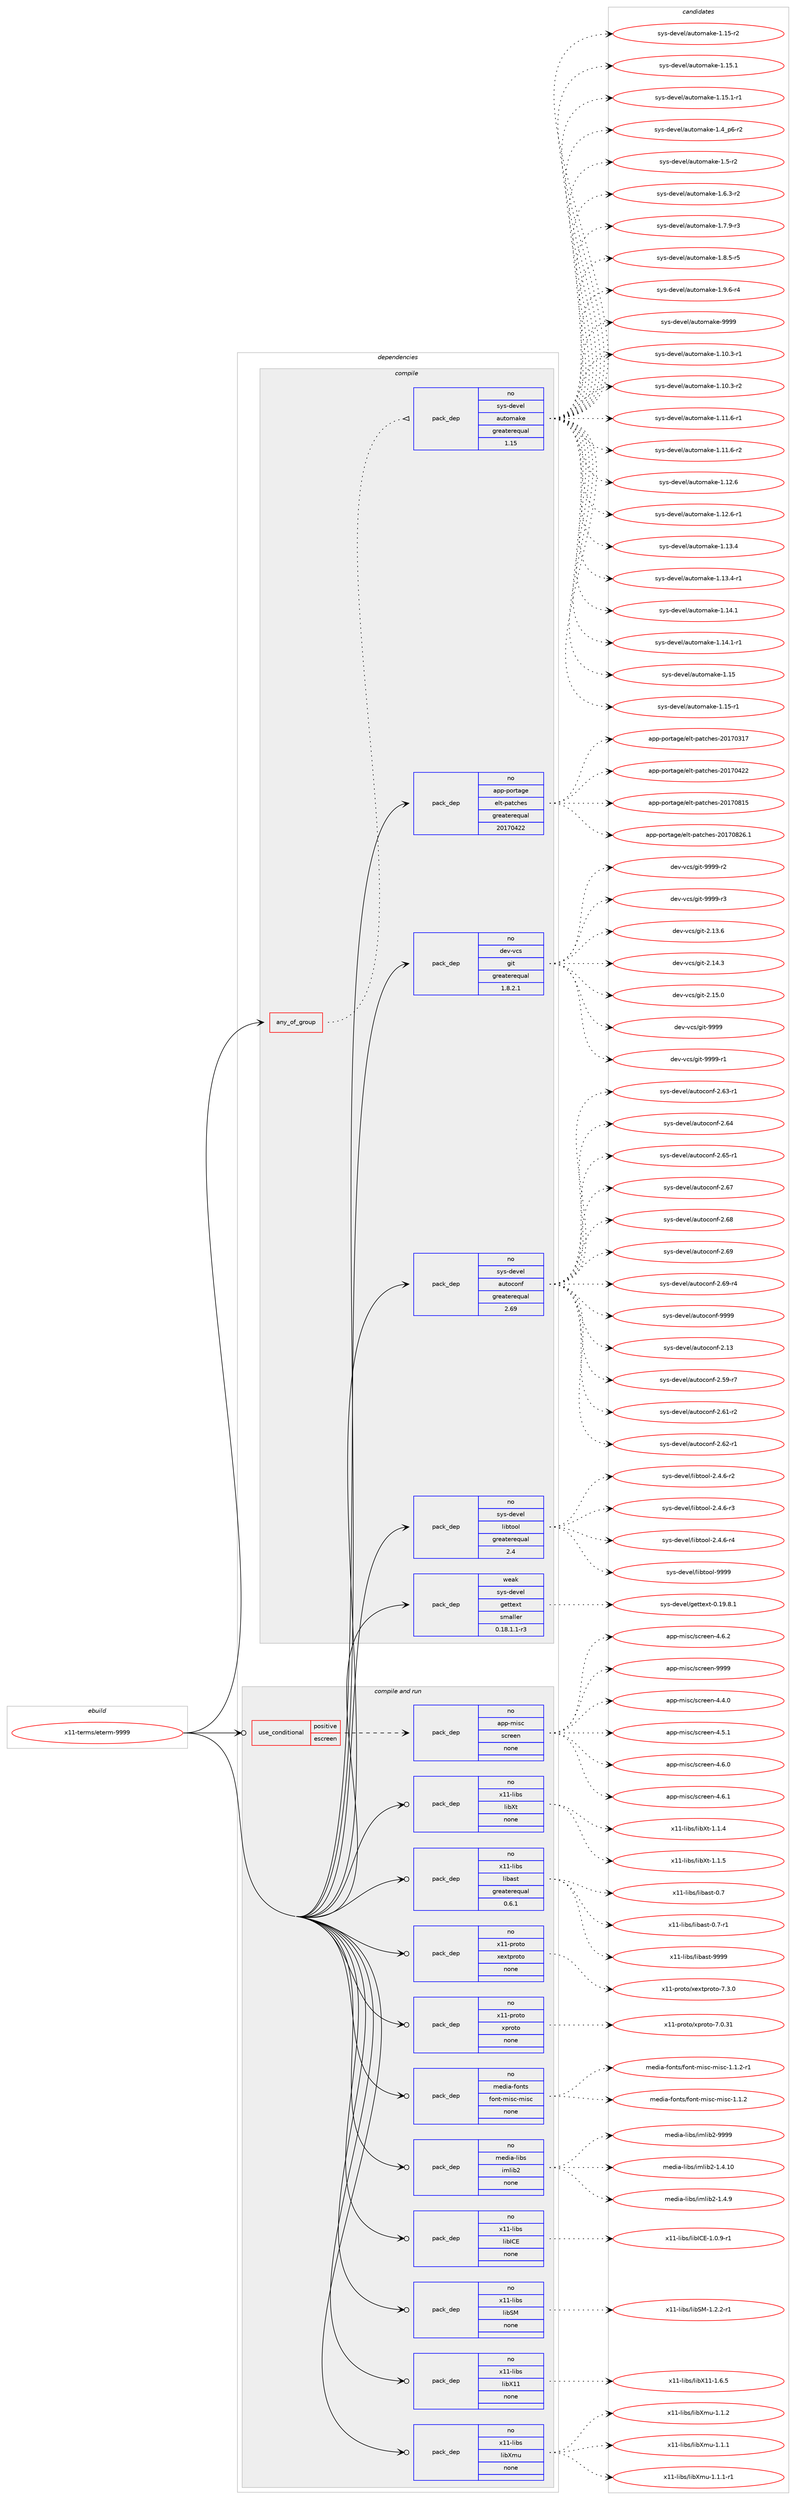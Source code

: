 digraph prolog {

# *************
# Graph options
# *************

newrank=true;
concentrate=true;
compound=true;
graph [rankdir=LR,fontname=Helvetica,fontsize=10,ranksep=1.5];#, ranksep=2.5, nodesep=0.2];
edge  [arrowhead=vee];
node  [fontname=Helvetica,fontsize=10];

# **********
# The ebuild
# **********

subgraph cluster_leftcol {
color=gray;
rank=same;
label=<<i>ebuild</i>>;
id [label="x11-terms/eterm-9999", color=red, width=4, href="../x11-terms/eterm-9999.svg"];
}

# ****************
# The dependencies
# ****************

subgraph cluster_midcol {
color=gray;
label=<<i>dependencies</i>>;
subgraph cluster_compile {
fillcolor="#eeeeee";
style=filled;
label=<<i>compile</i>>;
subgraph any9655 {
dependency528708 [label=<<TABLE BORDER="0" CELLBORDER="1" CELLSPACING="0" CELLPADDING="4"><TR><TD CELLPADDING="10">any_of_group</TD></TR></TABLE>>, shape=none, color=red];subgraph pack394995 {
dependency528709 [label=<<TABLE BORDER="0" CELLBORDER="1" CELLSPACING="0" CELLPADDING="4" WIDTH="220"><TR><TD ROWSPAN="6" CELLPADDING="30">pack_dep</TD></TR><TR><TD WIDTH="110">no</TD></TR><TR><TD>sys-devel</TD></TR><TR><TD>automake</TD></TR><TR><TD>greaterequal</TD></TR><TR><TD>1.15</TD></TR></TABLE>>, shape=none, color=blue];
}
dependency528708:e -> dependency528709:w [weight=20,style="dotted",arrowhead="oinv"];
}
id:e -> dependency528708:w [weight=20,style="solid",arrowhead="vee"];
subgraph pack394996 {
dependency528710 [label=<<TABLE BORDER="0" CELLBORDER="1" CELLSPACING="0" CELLPADDING="4" WIDTH="220"><TR><TD ROWSPAN="6" CELLPADDING="30">pack_dep</TD></TR><TR><TD WIDTH="110">no</TD></TR><TR><TD>app-portage</TD></TR><TR><TD>elt-patches</TD></TR><TR><TD>greaterequal</TD></TR><TR><TD>20170422</TD></TR></TABLE>>, shape=none, color=blue];
}
id:e -> dependency528710:w [weight=20,style="solid",arrowhead="vee"];
subgraph pack394997 {
dependency528711 [label=<<TABLE BORDER="0" CELLBORDER="1" CELLSPACING="0" CELLPADDING="4" WIDTH="220"><TR><TD ROWSPAN="6" CELLPADDING="30">pack_dep</TD></TR><TR><TD WIDTH="110">no</TD></TR><TR><TD>dev-vcs</TD></TR><TR><TD>git</TD></TR><TR><TD>greaterequal</TD></TR><TR><TD>1.8.2.1</TD></TR></TABLE>>, shape=none, color=blue];
}
id:e -> dependency528711:w [weight=20,style="solid",arrowhead="vee"];
subgraph pack394998 {
dependency528712 [label=<<TABLE BORDER="0" CELLBORDER="1" CELLSPACING="0" CELLPADDING="4" WIDTH="220"><TR><TD ROWSPAN="6" CELLPADDING="30">pack_dep</TD></TR><TR><TD WIDTH="110">no</TD></TR><TR><TD>sys-devel</TD></TR><TR><TD>autoconf</TD></TR><TR><TD>greaterequal</TD></TR><TR><TD>2.69</TD></TR></TABLE>>, shape=none, color=blue];
}
id:e -> dependency528712:w [weight=20,style="solid",arrowhead="vee"];
subgraph pack394999 {
dependency528713 [label=<<TABLE BORDER="0" CELLBORDER="1" CELLSPACING="0" CELLPADDING="4" WIDTH="220"><TR><TD ROWSPAN="6" CELLPADDING="30">pack_dep</TD></TR><TR><TD WIDTH="110">no</TD></TR><TR><TD>sys-devel</TD></TR><TR><TD>libtool</TD></TR><TR><TD>greaterequal</TD></TR><TR><TD>2.4</TD></TR></TABLE>>, shape=none, color=blue];
}
id:e -> dependency528713:w [weight=20,style="solid",arrowhead="vee"];
subgraph pack395000 {
dependency528714 [label=<<TABLE BORDER="0" CELLBORDER="1" CELLSPACING="0" CELLPADDING="4" WIDTH="220"><TR><TD ROWSPAN="6" CELLPADDING="30">pack_dep</TD></TR><TR><TD WIDTH="110">weak</TD></TR><TR><TD>sys-devel</TD></TR><TR><TD>gettext</TD></TR><TR><TD>smaller</TD></TR><TR><TD>0.18.1.1-r3</TD></TR></TABLE>>, shape=none, color=blue];
}
id:e -> dependency528714:w [weight=20,style="solid",arrowhead="vee"];
}
subgraph cluster_compileandrun {
fillcolor="#eeeeee";
style=filled;
label=<<i>compile and run</i>>;
subgraph cond123709 {
dependency528715 [label=<<TABLE BORDER="0" CELLBORDER="1" CELLSPACING="0" CELLPADDING="4"><TR><TD ROWSPAN="3" CELLPADDING="10">use_conditional</TD></TR><TR><TD>positive</TD></TR><TR><TD>escreen</TD></TR></TABLE>>, shape=none, color=red];
subgraph pack395001 {
dependency528716 [label=<<TABLE BORDER="0" CELLBORDER="1" CELLSPACING="0" CELLPADDING="4" WIDTH="220"><TR><TD ROWSPAN="6" CELLPADDING="30">pack_dep</TD></TR><TR><TD WIDTH="110">no</TD></TR><TR><TD>app-misc</TD></TR><TR><TD>screen</TD></TR><TR><TD>none</TD></TR><TR><TD></TD></TR></TABLE>>, shape=none, color=blue];
}
dependency528715:e -> dependency528716:w [weight=20,style="dashed",arrowhead="vee"];
}
id:e -> dependency528715:w [weight=20,style="solid",arrowhead="odotvee"];
subgraph pack395002 {
dependency528717 [label=<<TABLE BORDER="0" CELLBORDER="1" CELLSPACING="0" CELLPADDING="4" WIDTH="220"><TR><TD ROWSPAN="6" CELLPADDING="30">pack_dep</TD></TR><TR><TD WIDTH="110">no</TD></TR><TR><TD>media-fonts</TD></TR><TR><TD>font-misc-misc</TD></TR><TR><TD>none</TD></TR><TR><TD></TD></TR></TABLE>>, shape=none, color=blue];
}
id:e -> dependency528717:w [weight=20,style="solid",arrowhead="odotvee"];
subgraph pack395003 {
dependency528718 [label=<<TABLE BORDER="0" CELLBORDER="1" CELLSPACING="0" CELLPADDING="4" WIDTH="220"><TR><TD ROWSPAN="6" CELLPADDING="30">pack_dep</TD></TR><TR><TD WIDTH="110">no</TD></TR><TR><TD>media-libs</TD></TR><TR><TD>imlib2</TD></TR><TR><TD>none</TD></TR><TR><TD></TD></TR></TABLE>>, shape=none, color=blue];
}
id:e -> dependency528718:w [weight=20,style="solid",arrowhead="odotvee"];
subgraph pack395004 {
dependency528719 [label=<<TABLE BORDER="0" CELLBORDER="1" CELLSPACING="0" CELLPADDING="4" WIDTH="220"><TR><TD ROWSPAN="6" CELLPADDING="30">pack_dep</TD></TR><TR><TD WIDTH="110">no</TD></TR><TR><TD>x11-libs</TD></TR><TR><TD>libICE</TD></TR><TR><TD>none</TD></TR><TR><TD></TD></TR></TABLE>>, shape=none, color=blue];
}
id:e -> dependency528719:w [weight=20,style="solid",arrowhead="odotvee"];
subgraph pack395005 {
dependency528720 [label=<<TABLE BORDER="0" CELLBORDER="1" CELLSPACING="0" CELLPADDING="4" WIDTH="220"><TR><TD ROWSPAN="6" CELLPADDING="30">pack_dep</TD></TR><TR><TD WIDTH="110">no</TD></TR><TR><TD>x11-libs</TD></TR><TR><TD>libSM</TD></TR><TR><TD>none</TD></TR><TR><TD></TD></TR></TABLE>>, shape=none, color=blue];
}
id:e -> dependency528720:w [weight=20,style="solid",arrowhead="odotvee"];
subgraph pack395006 {
dependency528721 [label=<<TABLE BORDER="0" CELLBORDER="1" CELLSPACING="0" CELLPADDING="4" WIDTH="220"><TR><TD ROWSPAN="6" CELLPADDING="30">pack_dep</TD></TR><TR><TD WIDTH="110">no</TD></TR><TR><TD>x11-libs</TD></TR><TR><TD>libX11</TD></TR><TR><TD>none</TD></TR><TR><TD></TD></TR></TABLE>>, shape=none, color=blue];
}
id:e -> dependency528721:w [weight=20,style="solid",arrowhead="odotvee"];
subgraph pack395007 {
dependency528722 [label=<<TABLE BORDER="0" CELLBORDER="1" CELLSPACING="0" CELLPADDING="4" WIDTH="220"><TR><TD ROWSPAN="6" CELLPADDING="30">pack_dep</TD></TR><TR><TD WIDTH="110">no</TD></TR><TR><TD>x11-libs</TD></TR><TR><TD>libXmu</TD></TR><TR><TD>none</TD></TR><TR><TD></TD></TR></TABLE>>, shape=none, color=blue];
}
id:e -> dependency528722:w [weight=20,style="solid",arrowhead="odotvee"];
subgraph pack395008 {
dependency528723 [label=<<TABLE BORDER="0" CELLBORDER="1" CELLSPACING="0" CELLPADDING="4" WIDTH="220"><TR><TD ROWSPAN="6" CELLPADDING="30">pack_dep</TD></TR><TR><TD WIDTH="110">no</TD></TR><TR><TD>x11-libs</TD></TR><TR><TD>libXt</TD></TR><TR><TD>none</TD></TR><TR><TD></TD></TR></TABLE>>, shape=none, color=blue];
}
id:e -> dependency528723:w [weight=20,style="solid",arrowhead="odotvee"];
subgraph pack395009 {
dependency528724 [label=<<TABLE BORDER="0" CELLBORDER="1" CELLSPACING="0" CELLPADDING="4" WIDTH="220"><TR><TD ROWSPAN="6" CELLPADDING="30">pack_dep</TD></TR><TR><TD WIDTH="110">no</TD></TR><TR><TD>x11-libs</TD></TR><TR><TD>libast</TD></TR><TR><TD>greaterequal</TD></TR><TR><TD>0.6.1</TD></TR></TABLE>>, shape=none, color=blue];
}
id:e -> dependency528724:w [weight=20,style="solid",arrowhead="odotvee"];
subgraph pack395010 {
dependency528725 [label=<<TABLE BORDER="0" CELLBORDER="1" CELLSPACING="0" CELLPADDING="4" WIDTH="220"><TR><TD ROWSPAN="6" CELLPADDING="30">pack_dep</TD></TR><TR><TD WIDTH="110">no</TD></TR><TR><TD>x11-proto</TD></TR><TR><TD>xextproto</TD></TR><TR><TD>none</TD></TR><TR><TD></TD></TR></TABLE>>, shape=none, color=blue];
}
id:e -> dependency528725:w [weight=20,style="solid",arrowhead="odotvee"];
subgraph pack395011 {
dependency528726 [label=<<TABLE BORDER="0" CELLBORDER="1" CELLSPACING="0" CELLPADDING="4" WIDTH="220"><TR><TD ROWSPAN="6" CELLPADDING="30">pack_dep</TD></TR><TR><TD WIDTH="110">no</TD></TR><TR><TD>x11-proto</TD></TR><TR><TD>xproto</TD></TR><TR><TD>none</TD></TR><TR><TD></TD></TR></TABLE>>, shape=none, color=blue];
}
id:e -> dependency528726:w [weight=20,style="solid",arrowhead="odotvee"];
}
subgraph cluster_run {
fillcolor="#eeeeee";
style=filled;
label=<<i>run</i>>;
}
}

# **************
# The candidates
# **************

subgraph cluster_choices {
rank=same;
color=gray;
label=<<i>candidates</i>>;

subgraph choice394995 {
color=black;
nodesep=1;
choice11512111545100101118101108479711711611110997107101454946494846514511449 [label="sys-devel/automake-1.10.3-r1", color=red, width=4,href="../sys-devel/automake-1.10.3-r1.svg"];
choice11512111545100101118101108479711711611110997107101454946494846514511450 [label="sys-devel/automake-1.10.3-r2", color=red, width=4,href="../sys-devel/automake-1.10.3-r2.svg"];
choice11512111545100101118101108479711711611110997107101454946494946544511449 [label="sys-devel/automake-1.11.6-r1", color=red, width=4,href="../sys-devel/automake-1.11.6-r1.svg"];
choice11512111545100101118101108479711711611110997107101454946494946544511450 [label="sys-devel/automake-1.11.6-r2", color=red, width=4,href="../sys-devel/automake-1.11.6-r2.svg"];
choice1151211154510010111810110847971171161111099710710145494649504654 [label="sys-devel/automake-1.12.6", color=red, width=4,href="../sys-devel/automake-1.12.6.svg"];
choice11512111545100101118101108479711711611110997107101454946495046544511449 [label="sys-devel/automake-1.12.6-r1", color=red, width=4,href="../sys-devel/automake-1.12.6-r1.svg"];
choice1151211154510010111810110847971171161111099710710145494649514652 [label="sys-devel/automake-1.13.4", color=red, width=4,href="../sys-devel/automake-1.13.4.svg"];
choice11512111545100101118101108479711711611110997107101454946495146524511449 [label="sys-devel/automake-1.13.4-r1", color=red, width=4,href="../sys-devel/automake-1.13.4-r1.svg"];
choice1151211154510010111810110847971171161111099710710145494649524649 [label="sys-devel/automake-1.14.1", color=red, width=4,href="../sys-devel/automake-1.14.1.svg"];
choice11512111545100101118101108479711711611110997107101454946495246494511449 [label="sys-devel/automake-1.14.1-r1", color=red, width=4,href="../sys-devel/automake-1.14.1-r1.svg"];
choice115121115451001011181011084797117116111109971071014549464953 [label="sys-devel/automake-1.15", color=red, width=4,href="../sys-devel/automake-1.15.svg"];
choice1151211154510010111810110847971171161111099710710145494649534511449 [label="sys-devel/automake-1.15-r1", color=red, width=4,href="../sys-devel/automake-1.15-r1.svg"];
choice1151211154510010111810110847971171161111099710710145494649534511450 [label="sys-devel/automake-1.15-r2", color=red, width=4,href="../sys-devel/automake-1.15-r2.svg"];
choice1151211154510010111810110847971171161111099710710145494649534649 [label="sys-devel/automake-1.15.1", color=red, width=4,href="../sys-devel/automake-1.15.1.svg"];
choice11512111545100101118101108479711711611110997107101454946495346494511449 [label="sys-devel/automake-1.15.1-r1", color=red, width=4,href="../sys-devel/automake-1.15.1-r1.svg"];
choice115121115451001011181011084797117116111109971071014549465295112544511450 [label="sys-devel/automake-1.4_p6-r2", color=red, width=4,href="../sys-devel/automake-1.4_p6-r2.svg"];
choice11512111545100101118101108479711711611110997107101454946534511450 [label="sys-devel/automake-1.5-r2", color=red, width=4,href="../sys-devel/automake-1.5-r2.svg"];
choice115121115451001011181011084797117116111109971071014549465446514511450 [label="sys-devel/automake-1.6.3-r2", color=red, width=4,href="../sys-devel/automake-1.6.3-r2.svg"];
choice115121115451001011181011084797117116111109971071014549465546574511451 [label="sys-devel/automake-1.7.9-r3", color=red, width=4,href="../sys-devel/automake-1.7.9-r3.svg"];
choice115121115451001011181011084797117116111109971071014549465646534511453 [label="sys-devel/automake-1.8.5-r5", color=red, width=4,href="../sys-devel/automake-1.8.5-r5.svg"];
choice115121115451001011181011084797117116111109971071014549465746544511452 [label="sys-devel/automake-1.9.6-r4", color=red, width=4,href="../sys-devel/automake-1.9.6-r4.svg"];
choice115121115451001011181011084797117116111109971071014557575757 [label="sys-devel/automake-9999", color=red, width=4,href="../sys-devel/automake-9999.svg"];
dependency528709:e -> choice11512111545100101118101108479711711611110997107101454946494846514511449:w [style=dotted,weight="100"];
dependency528709:e -> choice11512111545100101118101108479711711611110997107101454946494846514511450:w [style=dotted,weight="100"];
dependency528709:e -> choice11512111545100101118101108479711711611110997107101454946494946544511449:w [style=dotted,weight="100"];
dependency528709:e -> choice11512111545100101118101108479711711611110997107101454946494946544511450:w [style=dotted,weight="100"];
dependency528709:e -> choice1151211154510010111810110847971171161111099710710145494649504654:w [style=dotted,weight="100"];
dependency528709:e -> choice11512111545100101118101108479711711611110997107101454946495046544511449:w [style=dotted,weight="100"];
dependency528709:e -> choice1151211154510010111810110847971171161111099710710145494649514652:w [style=dotted,weight="100"];
dependency528709:e -> choice11512111545100101118101108479711711611110997107101454946495146524511449:w [style=dotted,weight="100"];
dependency528709:e -> choice1151211154510010111810110847971171161111099710710145494649524649:w [style=dotted,weight="100"];
dependency528709:e -> choice11512111545100101118101108479711711611110997107101454946495246494511449:w [style=dotted,weight="100"];
dependency528709:e -> choice115121115451001011181011084797117116111109971071014549464953:w [style=dotted,weight="100"];
dependency528709:e -> choice1151211154510010111810110847971171161111099710710145494649534511449:w [style=dotted,weight="100"];
dependency528709:e -> choice1151211154510010111810110847971171161111099710710145494649534511450:w [style=dotted,weight="100"];
dependency528709:e -> choice1151211154510010111810110847971171161111099710710145494649534649:w [style=dotted,weight="100"];
dependency528709:e -> choice11512111545100101118101108479711711611110997107101454946495346494511449:w [style=dotted,weight="100"];
dependency528709:e -> choice115121115451001011181011084797117116111109971071014549465295112544511450:w [style=dotted,weight="100"];
dependency528709:e -> choice11512111545100101118101108479711711611110997107101454946534511450:w [style=dotted,weight="100"];
dependency528709:e -> choice115121115451001011181011084797117116111109971071014549465446514511450:w [style=dotted,weight="100"];
dependency528709:e -> choice115121115451001011181011084797117116111109971071014549465546574511451:w [style=dotted,weight="100"];
dependency528709:e -> choice115121115451001011181011084797117116111109971071014549465646534511453:w [style=dotted,weight="100"];
dependency528709:e -> choice115121115451001011181011084797117116111109971071014549465746544511452:w [style=dotted,weight="100"];
dependency528709:e -> choice115121115451001011181011084797117116111109971071014557575757:w [style=dotted,weight="100"];
}
subgraph choice394996 {
color=black;
nodesep=1;
choice97112112451121111141169710310147101108116451129711699104101115455048495548514955 [label="app-portage/elt-patches-20170317", color=red, width=4,href="../app-portage/elt-patches-20170317.svg"];
choice97112112451121111141169710310147101108116451129711699104101115455048495548525050 [label="app-portage/elt-patches-20170422", color=red, width=4,href="../app-portage/elt-patches-20170422.svg"];
choice97112112451121111141169710310147101108116451129711699104101115455048495548564953 [label="app-portage/elt-patches-20170815", color=red, width=4,href="../app-portage/elt-patches-20170815.svg"];
choice971121124511211111411697103101471011081164511297116991041011154550484955485650544649 [label="app-portage/elt-patches-20170826.1", color=red, width=4,href="../app-portage/elt-patches-20170826.1.svg"];
dependency528710:e -> choice97112112451121111141169710310147101108116451129711699104101115455048495548514955:w [style=dotted,weight="100"];
dependency528710:e -> choice97112112451121111141169710310147101108116451129711699104101115455048495548525050:w [style=dotted,weight="100"];
dependency528710:e -> choice97112112451121111141169710310147101108116451129711699104101115455048495548564953:w [style=dotted,weight="100"];
dependency528710:e -> choice971121124511211111411697103101471011081164511297116991041011154550484955485650544649:w [style=dotted,weight="100"];
}
subgraph choice394997 {
color=black;
nodesep=1;
choice10010111845118991154710310511645504649514654 [label="dev-vcs/git-2.13.6", color=red, width=4,href="../dev-vcs/git-2.13.6.svg"];
choice10010111845118991154710310511645504649524651 [label="dev-vcs/git-2.14.3", color=red, width=4,href="../dev-vcs/git-2.14.3.svg"];
choice10010111845118991154710310511645504649534648 [label="dev-vcs/git-2.15.0", color=red, width=4,href="../dev-vcs/git-2.15.0.svg"];
choice1001011184511899115471031051164557575757 [label="dev-vcs/git-9999", color=red, width=4,href="../dev-vcs/git-9999.svg"];
choice10010111845118991154710310511645575757574511449 [label="dev-vcs/git-9999-r1", color=red, width=4,href="../dev-vcs/git-9999-r1.svg"];
choice10010111845118991154710310511645575757574511450 [label="dev-vcs/git-9999-r2", color=red, width=4,href="../dev-vcs/git-9999-r2.svg"];
choice10010111845118991154710310511645575757574511451 [label="dev-vcs/git-9999-r3", color=red, width=4,href="../dev-vcs/git-9999-r3.svg"];
dependency528711:e -> choice10010111845118991154710310511645504649514654:w [style=dotted,weight="100"];
dependency528711:e -> choice10010111845118991154710310511645504649524651:w [style=dotted,weight="100"];
dependency528711:e -> choice10010111845118991154710310511645504649534648:w [style=dotted,weight="100"];
dependency528711:e -> choice1001011184511899115471031051164557575757:w [style=dotted,weight="100"];
dependency528711:e -> choice10010111845118991154710310511645575757574511449:w [style=dotted,weight="100"];
dependency528711:e -> choice10010111845118991154710310511645575757574511450:w [style=dotted,weight="100"];
dependency528711:e -> choice10010111845118991154710310511645575757574511451:w [style=dotted,weight="100"];
}
subgraph choice394998 {
color=black;
nodesep=1;
choice115121115451001011181011084797117116111991111101024550464951 [label="sys-devel/autoconf-2.13", color=red, width=4,href="../sys-devel/autoconf-2.13.svg"];
choice1151211154510010111810110847971171161119911111010245504653574511455 [label="sys-devel/autoconf-2.59-r7", color=red, width=4,href="../sys-devel/autoconf-2.59-r7.svg"];
choice1151211154510010111810110847971171161119911111010245504654494511450 [label="sys-devel/autoconf-2.61-r2", color=red, width=4,href="../sys-devel/autoconf-2.61-r2.svg"];
choice1151211154510010111810110847971171161119911111010245504654504511449 [label="sys-devel/autoconf-2.62-r1", color=red, width=4,href="../sys-devel/autoconf-2.62-r1.svg"];
choice1151211154510010111810110847971171161119911111010245504654514511449 [label="sys-devel/autoconf-2.63-r1", color=red, width=4,href="../sys-devel/autoconf-2.63-r1.svg"];
choice115121115451001011181011084797117116111991111101024550465452 [label="sys-devel/autoconf-2.64", color=red, width=4,href="../sys-devel/autoconf-2.64.svg"];
choice1151211154510010111810110847971171161119911111010245504654534511449 [label="sys-devel/autoconf-2.65-r1", color=red, width=4,href="../sys-devel/autoconf-2.65-r1.svg"];
choice115121115451001011181011084797117116111991111101024550465455 [label="sys-devel/autoconf-2.67", color=red, width=4,href="../sys-devel/autoconf-2.67.svg"];
choice115121115451001011181011084797117116111991111101024550465456 [label="sys-devel/autoconf-2.68", color=red, width=4,href="../sys-devel/autoconf-2.68.svg"];
choice115121115451001011181011084797117116111991111101024550465457 [label="sys-devel/autoconf-2.69", color=red, width=4,href="../sys-devel/autoconf-2.69.svg"];
choice1151211154510010111810110847971171161119911111010245504654574511452 [label="sys-devel/autoconf-2.69-r4", color=red, width=4,href="../sys-devel/autoconf-2.69-r4.svg"];
choice115121115451001011181011084797117116111991111101024557575757 [label="sys-devel/autoconf-9999", color=red, width=4,href="../sys-devel/autoconf-9999.svg"];
dependency528712:e -> choice115121115451001011181011084797117116111991111101024550464951:w [style=dotted,weight="100"];
dependency528712:e -> choice1151211154510010111810110847971171161119911111010245504653574511455:w [style=dotted,weight="100"];
dependency528712:e -> choice1151211154510010111810110847971171161119911111010245504654494511450:w [style=dotted,weight="100"];
dependency528712:e -> choice1151211154510010111810110847971171161119911111010245504654504511449:w [style=dotted,weight="100"];
dependency528712:e -> choice1151211154510010111810110847971171161119911111010245504654514511449:w [style=dotted,weight="100"];
dependency528712:e -> choice115121115451001011181011084797117116111991111101024550465452:w [style=dotted,weight="100"];
dependency528712:e -> choice1151211154510010111810110847971171161119911111010245504654534511449:w [style=dotted,weight="100"];
dependency528712:e -> choice115121115451001011181011084797117116111991111101024550465455:w [style=dotted,weight="100"];
dependency528712:e -> choice115121115451001011181011084797117116111991111101024550465456:w [style=dotted,weight="100"];
dependency528712:e -> choice115121115451001011181011084797117116111991111101024550465457:w [style=dotted,weight="100"];
dependency528712:e -> choice1151211154510010111810110847971171161119911111010245504654574511452:w [style=dotted,weight="100"];
dependency528712:e -> choice115121115451001011181011084797117116111991111101024557575757:w [style=dotted,weight="100"];
}
subgraph choice394999 {
color=black;
nodesep=1;
choice1151211154510010111810110847108105981161111111084550465246544511450 [label="sys-devel/libtool-2.4.6-r2", color=red, width=4,href="../sys-devel/libtool-2.4.6-r2.svg"];
choice1151211154510010111810110847108105981161111111084550465246544511451 [label="sys-devel/libtool-2.4.6-r3", color=red, width=4,href="../sys-devel/libtool-2.4.6-r3.svg"];
choice1151211154510010111810110847108105981161111111084550465246544511452 [label="sys-devel/libtool-2.4.6-r4", color=red, width=4,href="../sys-devel/libtool-2.4.6-r4.svg"];
choice1151211154510010111810110847108105981161111111084557575757 [label="sys-devel/libtool-9999", color=red, width=4,href="../sys-devel/libtool-9999.svg"];
dependency528713:e -> choice1151211154510010111810110847108105981161111111084550465246544511450:w [style=dotted,weight="100"];
dependency528713:e -> choice1151211154510010111810110847108105981161111111084550465246544511451:w [style=dotted,weight="100"];
dependency528713:e -> choice1151211154510010111810110847108105981161111111084550465246544511452:w [style=dotted,weight="100"];
dependency528713:e -> choice1151211154510010111810110847108105981161111111084557575757:w [style=dotted,weight="100"];
}
subgraph choice395000 {
color=black;
nodesep=1;
choice1151211154510010111810110847103101116116101120116454846495746564649 [label="sys-devel/gettext-0.19.8.1", color=red, width=4,href="../sys-devel/gettext-0.19.8.1.svg"];
dependency528714:e -> choice1151211154510010111810110847103101116116101120116454846495746564649:w [style=dotted,weight="100"];
}
subgraph choice395001 {
color=black;
nodesep=1;
choice9711211245109105115994711599114101101110455246524648 [label="app-misc/screen-4.4.0", color=red, width=4,href="../app-misc/screen-4.4.0.svg"];
choice9711211245109105115994711599114101101110455246534649 [label="app-misc/screen-4.5.1", color=red, width=4,href="../app-misc/screen-4.5.1.svg"];
choice9711211245109105115994711599114101101110455246544648 [label="app-misc/screen-4.6.0", color=red, width=4,href="../app-misc/screen-4.6.0.svg"];
choice9711211245109105115994711599114101101110455246544649 [label="app-misc/screen-4.6.1", color=red, width=4,href="../app-misc/screen-4.6.1.svg"];
choice9711211245109105115994711599114101101110455246544650 [label="app-misc/screen-4.6.2", color=red, width=4,href="../app-misc/screen-4.6.2.svg"];
choice97112112451091051159947115991141011011104557575757 [label="app-misc/screen-9999", color=red, width=4,href="../app-misc/screen-9999.svg"];
dependency528716:e -> choice9711211245109105115994711599114101101110455246524648:w [style=dotted,weight="100"];
dependency528716:e -> choice9711211245109105115994711599114101101110455246534649:w [style=dotted,weight="100"];
dependency528716:e -> choice9711211245109105115994711599114101101110455246544648:w [style=dotted,weight="100"];
dependency528716:e -> choice9711211245109105115994711599114101101110455246544649:w [style=dotted,weight="100"];
dependency528716:e -> choice9711211245109105115994711599114101101110455246544650:w [style=dotted,weight="100"];
dependency528716:e -> choice97112112451091051159947115991141011011104557575757:w [style=dotted,weight="100"];
}
subgraph choice395002 {
color=black;
nodesep=1;
choice10910110010597451021111101161154710211111011645109105115994510910511599454946494650 [label="media-fonts/font-misc-misc-1.1.2", color=red, width=4,href="../media-fonts/font-misc-misc-1.1.2.svg"];
choice109101100105974510211111011611547102111110116451091051159945109105115994549464946504511449 [label="media-fonts/font-misc-misc-1.1.2-r1", color=red, width=4,href="../media-fonts/font-misc-misc-1.1.2-r1.svg"];
dependency528717:e -> choice10910110010597451021111101161154710211111011645109105115994510910511599454946494650:w [style=dotted,weight="100"];
dependency528717:e -> choice109101100105974510211111011611547102111110116451091051159945109105115994549464946504511449:w [style=dotted,weight="100"];
}
subgraph choice395003 {
color=black;
nodesep=1;
choice10910110010597451081059811547105109108105985045494652464948 [label="media-libs/imlib2-1.4.10", color=red, width=4,href="../media-libs/imlib2-1.4.10.svg"];
choice109101100105974510810598115471051091081059850454946524657 [label="media-libs/imlib2-1.4.9", color=red, width=4,href="../media-libs/imlib2-1.4.9.svg"];
choice1091011001059745108105981154710510910810598504557575757 [label="media-libs/imlib2-9999", color=red, width=4,href="../media-libs/imlib2-9999.svg"];
dependency528718:e -> choice10910110010597451081059811547105109108105985045494652464948:w [style=dotted,weight="100"];
dependency528718:e -> choice109101100105974510810598115471051091081059850454946524657:w [style=dotted,weight="100"];
dependency528718:e -> choice1091011001059745108105981154710510910810598504557575757:w [style=dotted,weight="100"];
}
subgraph choice395004 {
color=black;
nodesep=1;
choice1204949451081059811547108105987367694549464846574511449 [label="x11-libs/libICE-1.0.9-r1", color=red, width=4,href="../x11-libs/libICE-1.0.9-r1.svg"];
dependency528719:e -> choice1204949451081059811547108105987367694549464846574511449:w [style=dotted,weight="100"];
}
subgraph choice395005 {
color=black;
nodesep=1;
choice12049494510810598115471081059883774549465046504511449 [label="x11-libs/libSM-1.2.2-r1", color=red, width=4,href="../x11-libs/libSM-1.2.2-r1.svg"];
dependency528720:e -> choice12049494510810598115471081059883774549465046504511449:w [style=dotted,weight="100"];
}
subgraph choice395006 {
color=black;
nodesep=1;
choice120494945108105981154710810598884949454946544653 [label="x11-libs/libX11-1.6.5", color=red, width=4,href="../x11-libs/libX11-1.6.5.svg"];
dependency528721:e -> choice120494945108105981154710810598884949454946544653:w [style=dotted,weight="100"];
}
subgraph choice395007 {
color=black;
nodesep=1;
choice12049494510810598115471081059888109117454946494649 [label="x11-libs/libXmu-1.1.1", color=red, width=4,href="../x11-libs/libXmu-1.1.1.svg"];
choice120494945108105981154710810598881091174549464946494511449 [label="x11-libs/libXmu-1.1.1-r1", color=red, width=4,href="../x11-libs/libXmu-1.1.1-r1.svg"];
choice12049494510810598115471081059888109117454946494650 [label="x11-libs/libXmu-1.1.2", color=red, width=4,href="../x11-libs/libXmu-1.1.2.svg"];
dependency528722:e -> choice12049494510810598115471081059888109117454946494649:w [style=dotted,weight="100"];
dependency528722:e -> choice120494945108105981154710810598881091174549464946494511449:w [style=dotted,weight="100"];
dependency528722:e -> choice12049494510810598115471081059888109117454946494650:w [style=dotted,weight="100"];
}
subgraph choice395008 {
color=black;
nodesep=1;
choice12049494510810598115471081059888116454946494652 [label="x11-libs/libXt-1.1.4", color=red, width=4,href="../x11-libs/libXt-1.1.4.svg"];
choice12049494510810598115471081059888116454946494653 [label="x11-libs/libXt-1.1.5", color=red, width=4,href="../x11-libs/libXt-1.1.5.svg"];
dependency528723:e -> choice12049494510810598115471081059888116454946494652:w [style=dotted,weight="100"];
dependency528723:e -> choice12049494510810598115471081059888116454946494653:w [style=dotted,weight="100"];
}
subgraph choice395009 {
color=black;
nodesep=1;
choice1204949451081059811547108105989711511645484655 [label="x11-libs/libast-0.7", color=red, width=4,href="../x11-libs/libast-0.7.svg"];
choice12049494510810598115471081059897115116454846554511449 [label="x11-libs/libast-0.7-r1", color=red, width=4,href="../x11-libs/libast-0.7-r1.svg"];
choice120494945108105981154710810598971151164557575757 [label="x11-libs/libast-9999", color=red, width=4,href="../x11-libs/libast-9999.svg"];
dependency528724:e -> choice1204949451081059811547108105989711511645484655:w [style=dotted,weight="100"];
dependency528724:e -> choice12049494510810598115471081059897115116454846554511449:w [style=dotted,weight="100"];
dependency528724:e -> choice120494945108105981154710810598971151164557575757:w [style=dotted,weight="100"];
}
subgraph choice395010 {
color=black;
nodesep=1;
choice12049494511211411111611147120101120116112114111116111455546514648 [label="x11-proto/xextproto-7.3.0", color=red, width=4,href="../x11-proto/xextproto-7.3.0.svg"];
dependency528725:e -> choice12049494511211411111611147120101120116112114111116111455546514648:w [style=dotted,weight="100"];
}
subgraph choice395011 {
color=black;
nodesep=1;
choice1204949451121141111161114712011211411111611145554648465149 [label="x11-proto/xproto-7.0.31", color=red, width=4,href="../x11-proto/xproto-7.0.31.svg"];
dependency528726:e -> choice1204949451121141111161114712011211411111611145554648465149:w [style=dotted,weight="100"];
}
}

}
